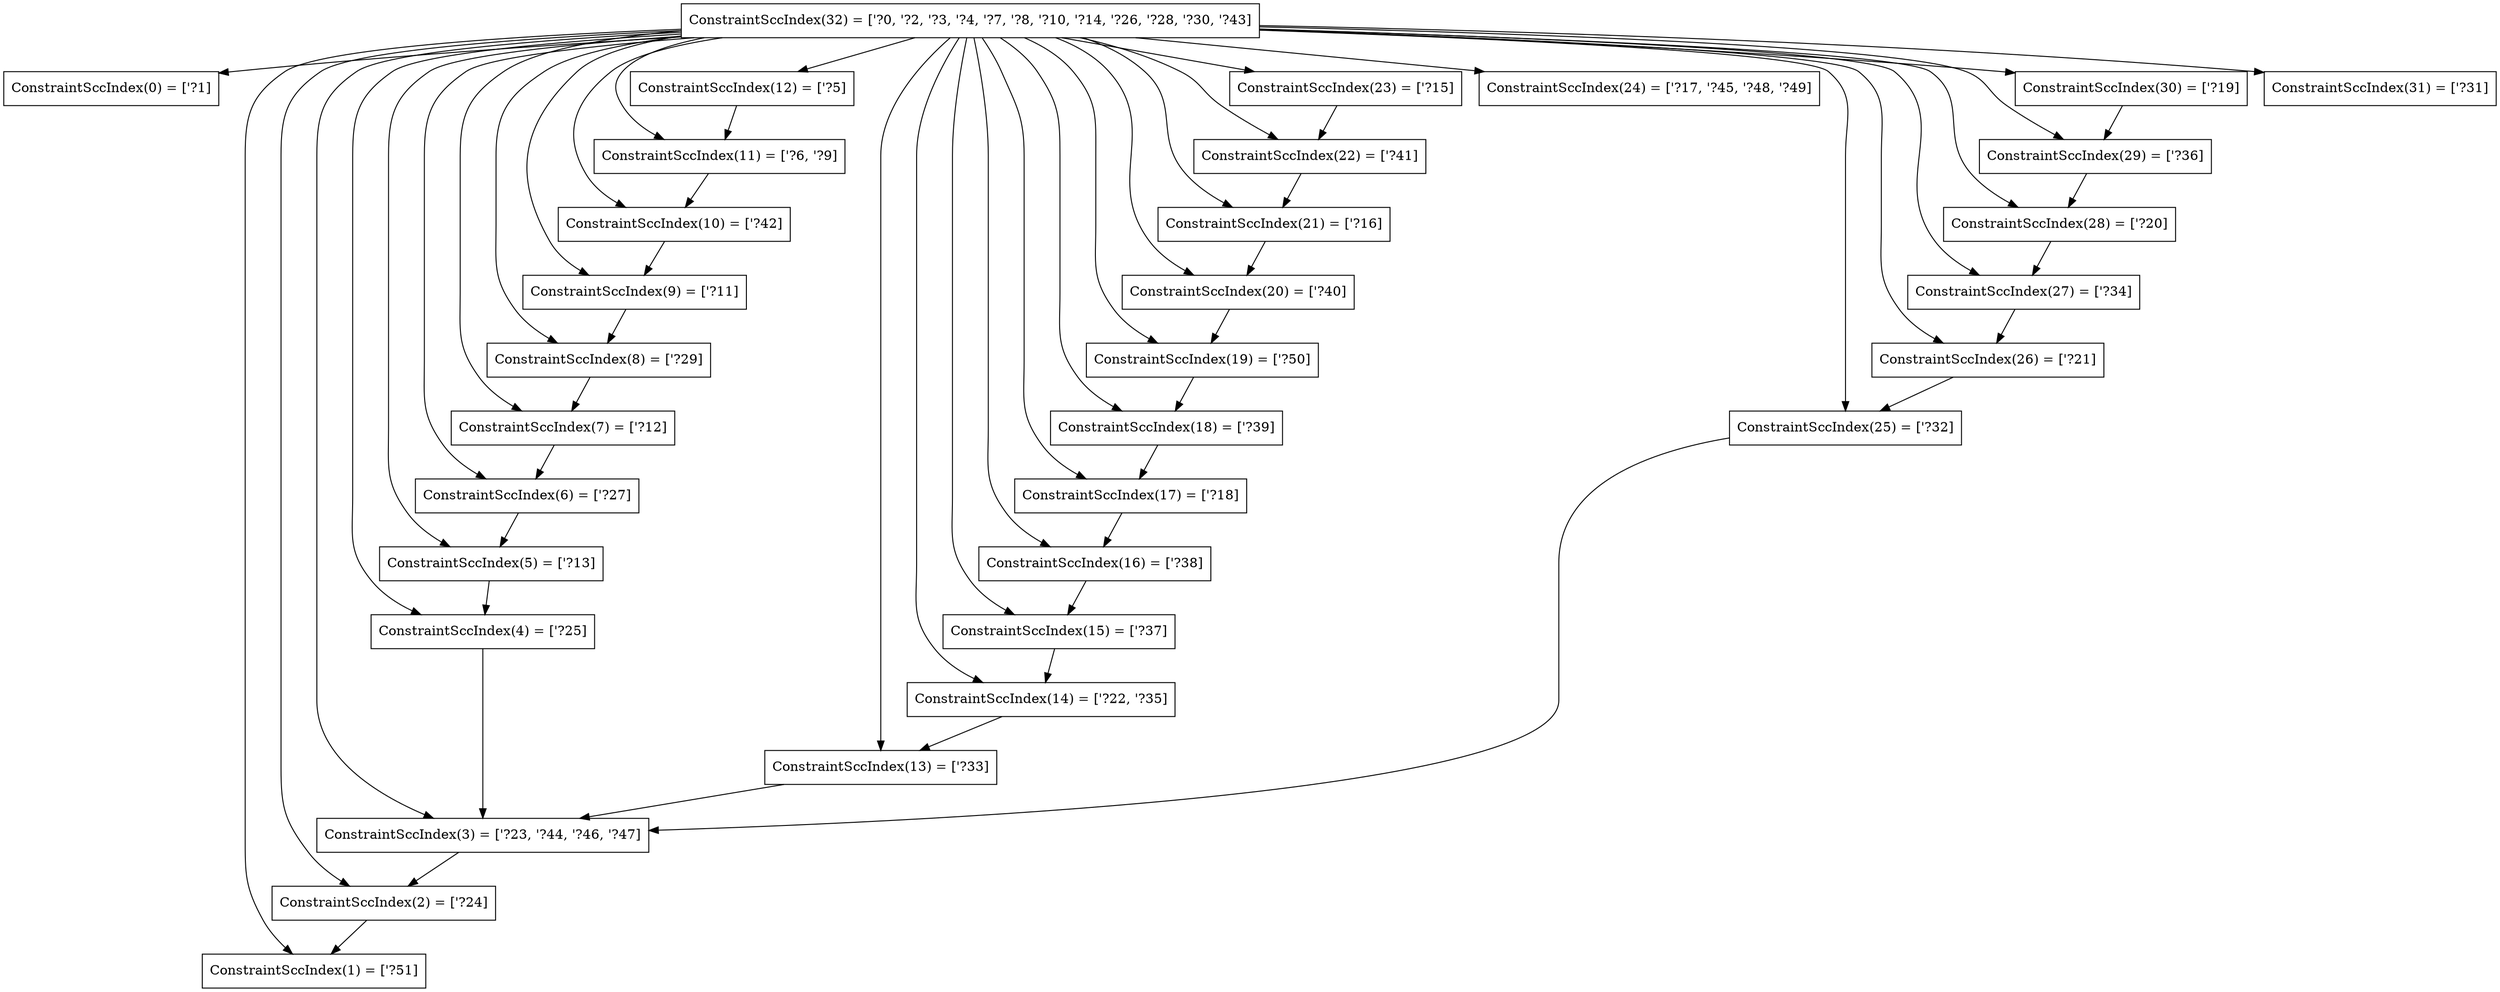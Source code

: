 digraph RegionInferenceContext {
    r0[label="ConstraintSccIndex(0) = [\'?1]"][shape="box"];
    r1[label="ConstraintSccIndex(1) = [\'?51]"][shape="box"];
    r2[label="ConstraintSccIndex(2) = [\'?24]"][shape="box"];
    r3[label="ConstraintSccIndex(3) = [\'?23, \'?44, \'?46, \'?47]"][shape="box"];
    r4[label="ConstraintSccIndex(4) = [\'?25]"][shape="box"];
    r5[label="ConstraintSccIndex(5) = [\'?13]"][shape="box"];
    r6[label="ConstraintSccIndex(6) = [\'?27]"][shape="box"];
    r7[label="ConstraintSccIndex(7) = [\'?12]"][shape="box"];
    r8[label="ConstraintSccIndex(8) = [\'?29]"][shape="box"];
    r9[label="ConstraintSccIndex(9) = [\'?11]"][shape="box"];
    r10[label="ConstraintSccIndex(10) = [\'?42]"][shape="box"];
    r11[label="ConstraintSccIndex(11) = [\'?6, \'?9]"][shape="box"];
    r12[label="ConstraintSccIndex(12) = [\'?5]"][shape="box"];
    r13[label="ConstraintSccIndex(13) = [\'?33]"][shape="box"];
    r14[label="ConstraintSccIndex(14) = [\'?22, \'?35]"][shape="box"];
    r15[label="ConstraintSccIndex(15) = [\'?37]"][shape="box"];
    r16[label="ConstraintSccIndex(16) = [\'?38]"][shape="box"];
    r17[label="ConstraintSccIndex(17) = [\'?18]"][shape="box"];
    r18[label="ConstraintSccIndex(18) = [\'?39]"][shape="box"];
    r19[label="ConstraintSccIndex(19) = [\'?50]"][shape="box"];
    r20[label="ConstraintSccIndex(20) = [\'?40]"][shape="box"];
    r21[label="ConstraintSccIndex(21) = [\'?16]"][shape="box"];
    r22[label="ConstraintSccIndex(22) = [\'?41]"][shape="box"];
    r23[label="ConstraintSccIndex(23) = [\'?15]"][shape="box"];
    r24[label="ConstraintSccIndex(24) = [\'?17, \'?45, \'?48, \'?49]"][shape="box"];
    r25[label="ConstraintSccIndex(25) = [\'?32]"][shape="box"];
    r26[label="ConstraintSccIndex(26) = [\'?21]"][shape="box"];
    r27[label="ConstraintSccIndex(27) = [\'?34]"][shape="box"];
    r28[label="ConstraintSccIndex(28) = [\'?20]"][shape="box"];
    r29[label="ConstraintSccIndex(29) = [\'?36]"][shape="box"];
    r30[label="ConstraintSccIndex(30) = [\'?19]"][shape="box"];
    r31[label="ConstraintSccIndex(31) = [\'?31]"][shape="box"];
    r32[label="ConstraintSccIndex(32) = [\'?0, \'?2, \'?3, \'?4, \'?7, \'?8, \'?10, \'?14, \'?26, \'?28, \'?30, \'?43]"][shape="box"];
    r2 -> r1[label=""];
    r3 -> r2[label=""];
    r4 -> r3[label=""];
    r5 -> r4[label=""];
    r6 -> r5[label=""];
    r7 -> r6[label=""];
    r8 -> r7[label=""];
    r9 -> r8[label=""];
    r10 -> r9[label=""];
    r11 -> r10[label=""];
    r12 -> r11[label=""];
    r13 -> r3[label=""];
    r14 -> r13[label=""];
    r15 -> r14[label=""];
    r16 -> r15[label=""];
    r17 -> r16[label=""];
    r18 -> r17[label=""];
    r19 -> r18[label=""];
    r20 -> r19[label=""];
    r21 -> r20[label=""];
    r22 -> r21[label=""];
    r23 -> r22[label=""];
    r25 -> r3[label=""];
    r26 -> r25[label=""];
    r27 -> r26[label=""];
    r28 -> r27[label=""];
    r29 -> r28[label=""];
    r30 -> r29[label=""];
    r32 -> r0[label=""];
    r32 -> r12[label=""];
    r32 -> r11[label=""];
    r32 -> r9[label=""];
    r32 -> r7[label=""];
    r32 -> r5[label=""];
    r32 -> r23[label=""];
    r32 -> r21[label=""];
    r32 -> r24[label=""];
    r32 -> r17[label=""];
    r32 -> r30[label=""];
    r32 -> r28[label=""];
    r32 -> r26[label=""];
    r32 -> r14[label=""];
    r32 -> r3[label=""];
    r32 -> r2[label=""];
    r32 -> r4[label=""];
    r32 -> r6[label=""];
    r32 -> r8[label=""];
    r32 -> r31[label=""];
    r32 -> r25[label=""];
    r32 -> r13[label=""];
    r32 -> r27[label=""];
    r32 -> r29[label=""];
    r32 -> r15[label=""];
    r32 -> r16[label=""];
    r32 -> r18[label=""];
    r32 -> r20[label=""];
    r32 -> r22[label=""];
    r32 -> r10[label=""];
    r32 -> r19[label=""];
    r32 -> r1[label=""];
}
